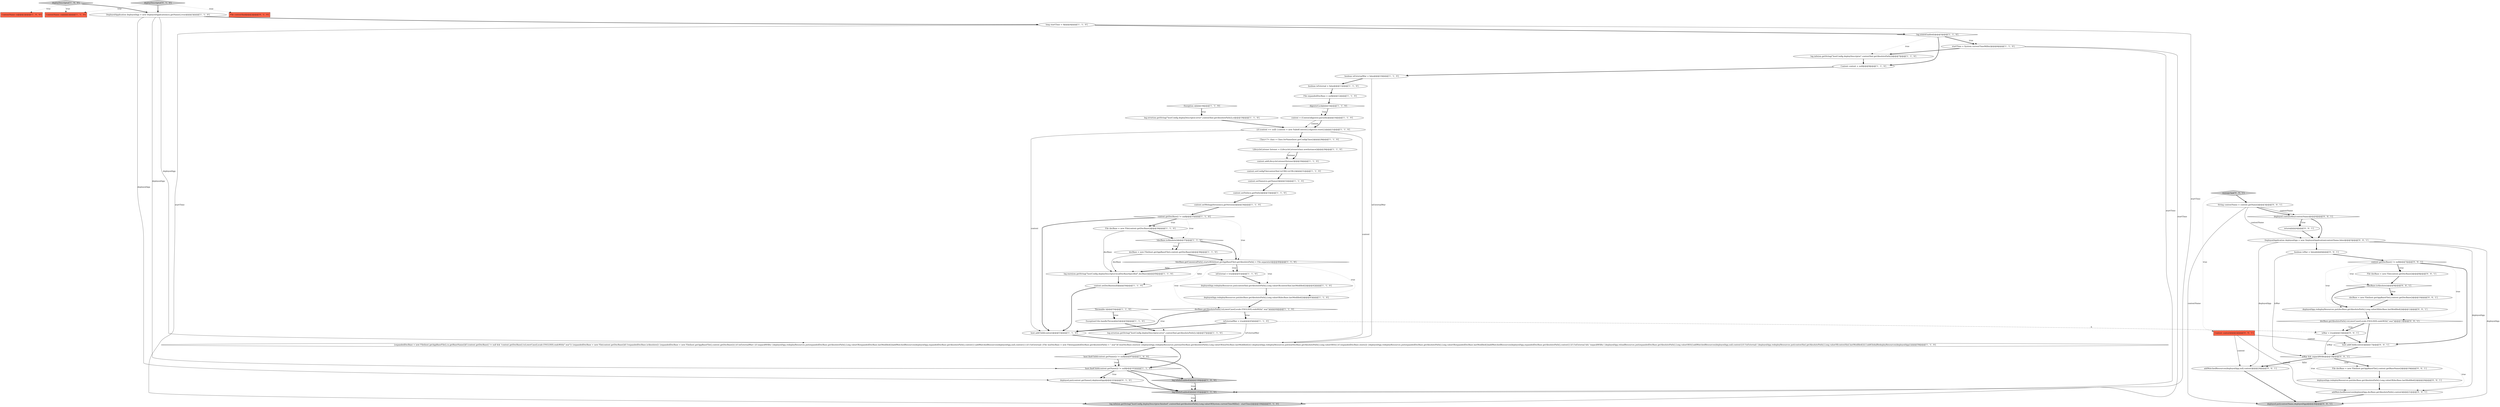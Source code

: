 digraph {
41 [style = filled, label = "host.findChild(context.getName()) != null@@@97@@@['1', '0', '0']", fillcolor = white, shape = diamond image = "AAA0AAABBB1BBB"];
47 [style = filled, label = "log.info(sm.getString(\"hostConfig.deployDescriptor.finished\",contextXml.getAbsolutePath(),Long.valueOf(System.currentTimeMillis() - startTime)))@@@106@@@['0', '1', '0']", fillcolor = lightgray, shape = ellipse image = "AAA0AAABBB2BBB"];
18 [style = filled, label = "isExternalWar = true@@@45@@@['1', '1', '0']", fillcolor = white, shape = ellipse image = "AAA0AAABBB1BBB"];
36 [style = filled, label = "context.getDocBase() != null@@@35@@@['1', '1', '0']", fillcolor = white, shape = diamond image = "AAA0AAABBB1BBB"];
3 [style = filled, label = "File expandedDocBase = null@@@12@@@['1', '1', '0']", fillcolor = white, shape = ellipse image = "AAA0AAABBB1BBB"];
32 [style = filled, label = "Exception e@@@18@@@['1', '1', '0']", fillcolor = white, shape = diamond image = "AAA0AAABBB1BBB"];
54 [style = filled, label = "deployedApp.redeployResources.put(docBase.getAbsolutePath(),Long.valueOf(docBase.lastModified()))@@@12@@@['0', '0', '1']", fillcolor = white, shape = ellipse image = "AAA0AAABBB3BBB"];
14 [style = filled, label = "log.isInfoEnabled()@@@100@@@['1', '0', '0']", fillcolor = lightgray, shape = diamond image = "AAA0AAABBB1BBB"];
35 [style = filled, label = "log.error(sm.getString(\"hostConfig.deployDescriptor.error\",contextXml.getAbsolutePath()),t)@@@57@@@['1', '1', '0']", fillcolor = white, shape = ellipse image = "AAA0AAABBB1BBB"];
2 [style = filled, label = "File docBase = new File(context.getDocBase())@@@36@@@['1', '1', '0']", fillcolor = white, shape = ellipse image = "AAA0AAABBB1BBB"];
55 [style = filled, label = "deployed.put(contextName,deployedApp)@@@26@@@['0', '0', '1']", fillcolor = lightgray, shape = ellipse image = "AAA0AAABBB3BBB"];
25 [style = filled, label = "context.setConfigFile(contextXml.toURI().toURL())@@@31@@@['1', '1', '0']", fillcolor = white, shape = ellipse image = "AAA0AAABBB1BBB"];
16 [style = filled, label = "deployedApp.redeployResources.put(contextXml.getAbsolutePath(),Long.valueOf(contextXml.lastModified()))@@@42@@@['1', '1', '0']", fillcolor = white, shape = ellipse image = "AAA0AAABBB1BBB"];
33 [style = filled, label = "context.setName(cn.getName())@@@32@@@['1', '1', '0']", fillcolor = white, shape = ellipse image = "AAA0AAABBB1BBB"];
13 [style = filled, label = "LifecycleListener listener = (LifecycleListener)clazz.newInstance()@@@29@@@['1', '1', '0']", fillcolor = white, shape = ellipse image = "AAA0AAABBB1BBB"];
63 [style = filled, label = "DeployedApplication deployedApp = new DeployedApplication(contextName,false)@@@5@@@['0', '0', '1']", fillcolor = white, shape = ellipse image = "AAA0AAABBB3BBB"];
17 [style = filled, label = "startTime = System.currentTimeMillis()@@@6@@@['1', '1', '0']", fillcolor = white, shape = ellipse image = "AAA0AAABBB1BBB"];
44 [style = filled, label = "{if (context == null) {context = new FailedContext()}digester.reset()}@@@21@@@['1', '1', '0']", fillcolor = white, shape = ellipse image = "AAA0AAABBB1BBB"];
38 [style = filled, label = "ContextName cn@@@2@@@['1', '1', '0']", fillcolor = tomato, shape = box image = "AAA0AAABBB1BBB"];
15 [style = filled, label = "context.addLifecycleListener(listener)@@@30@@@['1', '1', '0']", fillcolor = white, shape = ellipse image = "AAA0AAABBB1BBB"];
5 [style = filled, label = "!docBase.getCanonicalPath().startsWith(host.getAppBaseFile().getAbsolutePath() + File.separator)@@@40@@@['1', '1', '0']", fillcolor = white, shape = diamond image = "AAA0AAABBB1BBB"];
29 [style = filled, label = "deployDescriptor['1', '0', '0']", fillcolor = lightgray, shape = diamond image = "AAA0AAABBB1BBB"];
46 [style = filled, label = "deployed.put(context.getName(),deployedApp)@@@103@@@['0', '1', '0']", fillcolor = white, shape = ellipse image = "AAA0AAABBB2BBB"];
59 [style = filled, label = "manageApp['0', '0', '1']", fillcolor = lightgray, shape = diamond image = "AAA0AAABBB3BBB"];
11 [style = filled, label = "context.setWebappVersion(cn.getVersion())@@@34@@@['1', '1', '0']", fillcolor = white, shape = ellipse image = "AAA0AAABBB1BBB"];
7 [style = filled, label = "log.info(sm.getString(\"hostConfig.deployDescriptor\",contextXml.getAbsolutePath()))@@@7@@@['1', '1', '0']", fillcolor = white, shape = ellipse image = "AAA0AAABBB1BBB"];
19 [style = filled, label = "ContextName cn@@@2@@@['1', '0', '0']", fillcolor = tomato, shape = box image = "AAA0AAABBB1BBB"];
69 [style = filled, label = "isWar = true@@@14@@@['0', '0', '1']", fillcolor = white, shape = ellipse image = "AAA0AAABBB3BBB"];
42 [style = filled, label = "long startTime = 0@@@4@@@['1', '1', '0']", fillcolor = white, shape = ellipse image = "AAA0AAABBB1BBB"];
9 [style = filled, label = "docBase = new File(host.getAppBaseFile(),context.getDocBase())@@@38@@@['1', '1', '0']", fillcolor = white, shape = ellipse image = "AAA0AAABBB1BBB"];
10 [style = filled, label = "context.setDocBase(null)@@@50@@@['1', '1', '0']", fillcolor = white, shape = ellipse image = "AAA0AAABBB1BBB"];
60 [style = filled, label = "boolean isWar = false@@@6@@@['0', '0', '1']", fillcolor = white, shape = ellipse image = "AAA0AAABBB3BBB"];
21 [style = filled, label = "{expandedDocBase = new File(host.getAppBaseFile(),cn.getBaseName())if (context.getDocBase() != null && !context.getDocBase().toLowerCase(Locale.ENGLISH).endsWith(\".war\")) {expandedDocBase = new File(context.getDocBase())if (!expandedDocBase.isAbsolute()) {expandedDocBase = new File(host.getAppBaseFile(),context.getDocBase())}}if (isExternalWar) {if (unpackWARs) {deployedApp.redeployResources.put(expandedDocBase.getAbsolutePath(),Long.valueOf(expandedDocBase.lastModified()))addWatchedResources(deployedApp,expandedDocBase.getAbsolutePath(),context)}{addWatchedResources(deployedApp,null,context)}}{if (!isExternal) {File warDocBase = new File(expandedDocBase.getAbsolutePath() + \".war\")if (warDocBase.exists()) {deployedApp.redeployResources.put(warDocBase.getAbsolutePath(),Long.valueOf(warDocBase.lastModified()))}{deployedApp.redeployResources.put(warDocBase.getAbsolutePath(),Long.valueOf(0))}}if (expandedDocBase.exists()) {deployedApp.redeployResources.put(expandedDocBase.getAbsolutePath(),Long.valueOf(expandedDocBase.lastModified()))addWatchedResources(deployedApp,expandedDocBase.getAbsolutePath(),context)}{if (!isExternal && !unpackWARs) {deployedApp.reloadResources.put(expandedDocBase.getAbsolutePath(),Long.valueOf(0))}addWatchedResources(deployedApp,null,context)}if (!isExternal) {deployedApp.redeployResources.put(contextXml.getAbsolutePath(),Long.valueOf(contextXml.lastModified()))}}addGlobalRedeployResources(deployedApp)}@@@59@@@['1', '1', '0']", fillcolor = white, shape = ellipse image = "AAA0AAABBB1BBB"];
28 [style = filled, label = "isExternal = true@@@41@@@['1', '1', '0']", fillcolor = white, shape = ellipse image = "AAA0AAABBB1BBB"];
45 [style = filled, label = "File contextXml@@@2@@@['0', '1', '0']", fillcolor = tomato, shape = box image = "AAA0AAABBB2BBB"];
64 [style = filled, label = "addWatchedResources(deployedApp,null,context)@@@24@@@['0', '0', '1']", fillcolor = white, shape = ellipse image = "AAA0AAABBB3BBB"];
48 [style = filled, label = "deployDescriptor['0', '1', '0']", fillcolor = lightgray, shape = diamond image = "AAA0AAABBB2BBB"];
62 [style = filled, label = "Context context@@@2@@@['0', '0', '1']", fillcolor = tomato, shape = box image = "AAA0AAABBB3BBB"];
66 [style = filled, label = "!docBase.isAbsolute()@@@9@@@['0', '0', '1']", fillcolor = white, shape = diamond image = "AAA0AAABBB3BBB"];
23 [style = filled, label = "deployedApp.redeployResources.put(docBase.getAbsolutePath(),Long.valueOf(docBase.lastModified()))@@@43@@@['1', '1', '0']", fillcolor = white, shape = ellipse image = "AAA0AAABBB1BBB"];
0 [style = filled, label = "!docBase.isAbsolute()@@@37@@@['1', '1', '0']", fillcolor = white, shape = diamond image = "AAA0AAABBB1BBB"];
12 [style = filled, label = "ExceptionUtils.handleThrowable(t)@@@56@@@['1', '1', '0']", fillcolor = white, shape = ellipse image = "AAA0AAABBB1BBB"];
26 [style = filled, label = "Context context = null@@@9@@@['1', '1', '0']", fillcolor = white, shape = ellipse image = "AAA0AAABBB1BBB"];
31 [style = filled, label = "Class<?> clazz = Class.forName(host.getConfigClass())@@@28@@@['1', '1', '0']", fillcolor = white, shape = ellipse image = "AAA0AAABBB1BBB"];
37 [style = filled, label = "log.isInfoEnabled()@@@105@@@['1', '1', '0']", fillcolor = lightgray, shape = diamond image = "AAA0AAABBB1BBB"];
40 [style = filled, label = "host.findChild(context.getName()) != null@@@102@@@['1', '1', '0']", fillcolor = white, shape = diamond image = "AAA0AAABBB1BBB"];
4 [style = filled, label = "boolean isExternalWar = false@@@10@@@['1', '1', '0']", fillcolor = white, shape = ellipse image = "AAA0AAABBB1BBB"];
65 [style = filled, label = "return@@@4@@@['0', '0', '1']", fillcolor = white, shape = ellipse image = "AAA0AAABBB3BBB"];
43 [style = filled, label = "log.isInfoEnabled()@@@5@@@['1', '1', '0']", fillcolor = white, shape = diamond image = "AAA0AAABBB1BBB"];
24 [style = filled, label = "host.addChild(context)@@@53@@@['1', '1', '0']", fillcolor = white, shape = ellipse image = "AAA0AAABBB1BBB"];
20 [style = filled, label = "log.error(sm.getString(\"hostConfig.deployDescriptor.error\",contextXml.getAbsolutePath()),e)@@@19@@@['1', '1', '0']", fillcolor = white, shape = ellipse image = "AAA0AAABBB1BBB"];
30 [style = filled, label = "log.warn(sm.getString(\"hostConfig.deployDescriptor.localDocBaseSpecified\",docBase))@@@49@@@['1', '1', '0']", fillcolor = white, shape = ellipse image = "AAA0AAABBB1BBB"];
27 [style = filled, label = "digesterLock@@@14@@@['1', '1', '0']", fillcolor = white, shape = diamond image = "AAA0AAABBB1BBB"];
49 [style = filled, label = "docBase = new File(host.getAppBaseFile(),context.getDocBase())@@@10@@@['0', '0', '1']", fillcolor = white, shape = ellipse image = "AAA0AAABBB3BBB"];
56 [style = filled, label = "deployed.containsKey(contextName)@@@4@@@['0', '0', '1']", fillcolor = white, shape = diamond image = "AAA0AAABBB3BBB"];
8 [style = filled, label = "boolean isExternal = false@@@11@@@['1', '1', '0']", fillcolor = white, shape = ellipse image = "AAA0AAABBB1BBB"];
68 [style = filled, label = "docBase.getAbsolutePath().toLowerCase(Locale.ENGLISH).endsWith(\".war\")@@@13@@@['0', '0', '1']", fillcolor = white, shape = diamond image = "AAA0AAABBB3BBB"];
39 [style = filled, label = "Throwable t@@@55@@@['1', '1', '0']", fillcolor = white, shape = diamond image = "AAA0AAABBB1BBB"];
61 [style = filled, label = "isWar && unpackWARs@@@18@@@['0', '0', '1']", fillcolor = white, shape = diamond image = "AAA0AAABBB3BBB"];
51 [style = filled, label = "addWatchedResources(deployedApp,docBase.getAbsolutePath(),context)@@@21@@@['0', '0', '1']", fillcolor = white, shape = ellipse image = "AAA0AAABBB3BBB"];
50 [style = filled, label = "host.addChild(context)@@@17@@@['0', '0', '1']", fillcolor = white, shape = ellipse image = "AAA0AAABBB3BBB"];
57 [style = filled, label = "context.getDocBase() != null@@@7@@@['0', '0', '1']", fillcolor = white, shape = diamond image = "AAA0AAABBB3BBB"];
67 [style = filled, label = "String contextName = context.getName()@@@3@@@['0', '0', '1']", fillcolor = white, shape = ellipse image = "AAA0AAABBB3BBB"];
6 [style = filled, label = "context.setPath(cn.getPath())@@@33@@@['1', '1', '0']", fillcolor = white, shape = ellipse image = "AAA0AAABBB1BBB"];
1 [style = filled, label = "DeployedApplication deployedApp = new DeployedApplication(cn.getName(),true)@@@3@@@['1', '1', '0']", fillcolor = white, shape = ellipse image = "AAA0AAABBB1BBB"];
22 [style = filled, label = "context = (Context)digester.parse(fis)@@@16@@@['1', '1', '0']", fillcolor = white, shape = ellipse image = "AAA0AAABBB1BBB"];
34 [style = filled, label = "docBase.getAbsolutePath().toLowerCase(Locale.ENGLISH).endsWith(\".war\")@@@44@@@['1', '1', '0']", fillcolor = white, shape = diamond image = "AAA0AAABBB1BBB"];
53 [style = filled, label = "File docBase = new File(context.getDocBase())@@@8@@@['0', '0', '1']", fillcolor = white, shape = ellipse image = "AAA0AAABBB3BBB"];
52 [style = filled, label = "File docBase = new File(host.getAppBaseFile(),context.getBaseName())@@@19@@@['0', '0', '1']", fillcolor = white, shape = ellipse image = "AAA0AAABBB3BBB"];
58 [style = filled, label = "deployedApp.redeployResources.put(docBase.getAbsolutePath(),Long.valueOf(docBase.lastModified()))@@@20@@@['0', '0', '1']", fillcolor = white, shape = ellipse image = "AAA0AAABBB3BBB"];
24->21 [style = bold, label=""];
56->65 [style = dotted, label="true"];
69->61 [style = solid, label="isWar"];
28->16 [style = bold, label=""];
10->24 [style = bold, label=""];
4->21 [style = solid, label="isExternalWar"];
61->51 [style = dotted, label="true"];
34->18 [style = dotted, label="true"];
36->2 [style = bold, label=""];
4->8 [style = bold, label=""];
62->51 [style = solid, label="context"];
16->23 [style = bold, label=""];
46->37 [style = bold, label=""];
32->20 [style = dotted, label="true"];
12->35 [style = bold, label=""];
62->64 [style = solid, label="context"];
41->40 [style = dotted, label="true"];
43->17 [style = bold, label=""];
29->19 [style = dotted, label="true"];
35->21 [style = bold, label=""];
11->36 [style = bold, label=""];
36->24 [style = bold, label=""];
66->54 [style = bold, label=""];
1->40 [style = solid, label="deployedApp"];
67->56 [style = solid, label="contextName"];
5->28 [style = bold, label=""];
60->61 [style = solid, label="isWar"];
15->25 [style = bold, label=""];
50->61 [style = bold, label=""];
39->12 [style = dotted, label="true"];
57->53 [style = dotted, label="true"];
61->58 [style = dotted, label="true"];
17->37 [style = solid, label="startTime"];
37->47 [style = dotted, label="true"];
29->38 [style = dotted, label="true"];
61->52 [style = bold, label=""];
22->44 [style = solid, label="context"];
41->40 [style = bold, label=""];
43->17 [style = dotted, label="true"];
59->62 [style = dotted, label="true"];
20->44 [style = bold, label=""];
52->58 [style = bold, label=""];
44->31 [style = bold, label=""];
6->11 [style = bold, label=""];
63->64 [style = solid, label="deployedApp"];
25->33 [style = bold, label=""];
56->65 [style = bold, label=""];
26->4 [style = bold, label=""];
48->1 [style = bold, label=""];
49->54 [style = bold, label=""];
33->6 [style = bold, label=""];
8->3 [style = bold, label=""];
61->64 [style = dotted, label="false"];
32->20 [style = bold, label=""];
23->34 [style = bold, label=""];
2->30 [style = solid, label="docBase"];
48->38 [style = dotted, label="true"];
5->34 [style = dotted, label="true"];
59->67 [style = bold, label=""];
67->63 [style = solid, label="contextName"];
0->9 [style = dotted, label="true"];
60->57 [style = bold, label=""];
44->21 [style = solid, label="context"];
64->55 [style = bold, label=""];
43->7 [style = dotted, label="true"];
5->10 [style = dotted, label="false"];
14->37 [style = dotted, label="true"];
29->1 [style = bold, label=""];
18->69 [style = dashed, label="0"];
57->66 [style = dotted, label="true"];
41->14 [style = bold, label=""];
5->28 [style = dotted, label="true"];
65->63 [style = bold, label=""];
42->47 [style = solid, label="startTime"];
57->50 [style = bold, label=""];
21->40 [style = bold, label=""];
13->15 [style = bold, label=""];
27->22 [style = dotted, label="true"];
67->56 [style = bold, label=""];
5->16 [style = dotted, label="true"];
68->69 [style = bold, label=""];
63->55 [style = solid, label="deployedApp"];
63->51 [style = solid, label="deployedApp"];
61->64 [style = bold, label=""];
36->2 [style = dotted, label="true"];
13->15 [style = solid, label="listener"];
22->44 [style = bold, label=""];
42->37 [style = solid, label="startTime"];
18->21 [style = solid, label="isExternalWar"];
1->46 [style = solid, label="deployedApp"];
66->49 [style = bold, label=""];
3->27 [style = bold, label=""];
53->66 [style = bold, label=""];
40->46 [style = bold, label=""];
68->69 [style = dotted, label="true"];
51->55 [style = bold, label=""];
61->52 [style = dotted, label="true"];
2->0 [style = bold, label=""];
39->35 [style = dotted, label="true"];
37->47 [style = bold, label=""];
1->21 [style = solid, label="deployedApp"];
31->13 [style = bold, label=""];
17->7 [style = bold, label=""];
9->5 [style = bold, label=""];
66->49 [style = dotted, label="true"];
57->68 [style = dotted, label="true"];
21->41 [style = bold, label=""];
36->5 [style = dotted, label="true"];
67->55 [style = solid, label="contextName"];
36->0 [style = dotted, label="true"];
34->18 [style = bold, label=""];
9->30 [style = solid, label="docBase"];
18->24 [style = bold, label=""];
34->24 [style = bold, label=""];
40->46 [style = dotted, label="true"];
14->37 [style = bold, label=""];
0->9 [style = bold, label=""];
42->43 [style = bold, label=""];
7->26 [style = bold, label=""];
30->10 [style = bold, label=""];
57->54 [style = dotted, label="true"];
57->53 [style = bold, label=""];
69->50 [style = bold, label=""];
27->22 [style = bold, label=""];
68->50 [style = bold, label=""];
39->12 [style = bold, label=""];
40->14 [style = bold, label=""];
5->30 [style = bold, label=""];
17->47 [style = solid, label="startTime"];
62->50 [style = solid, label="context"];
40->37 [style = bold, label=""];
58->51 [style = bold, label=""];
48->45 [style = dotted, label="true"];
43->26 [style = bold, label=""];
56->63 [style = bold, label=""];
0->5 [style = bold, label=""];
5->30 [style = dotted, label="false"];
44->24 [style = solid, label="context"];
5->23 [style = dotted, label="true"];
63->60 [style = bold, label=""];
54->68 [style = bold, label=""];
1->42 [style = bold, label=""];
}
